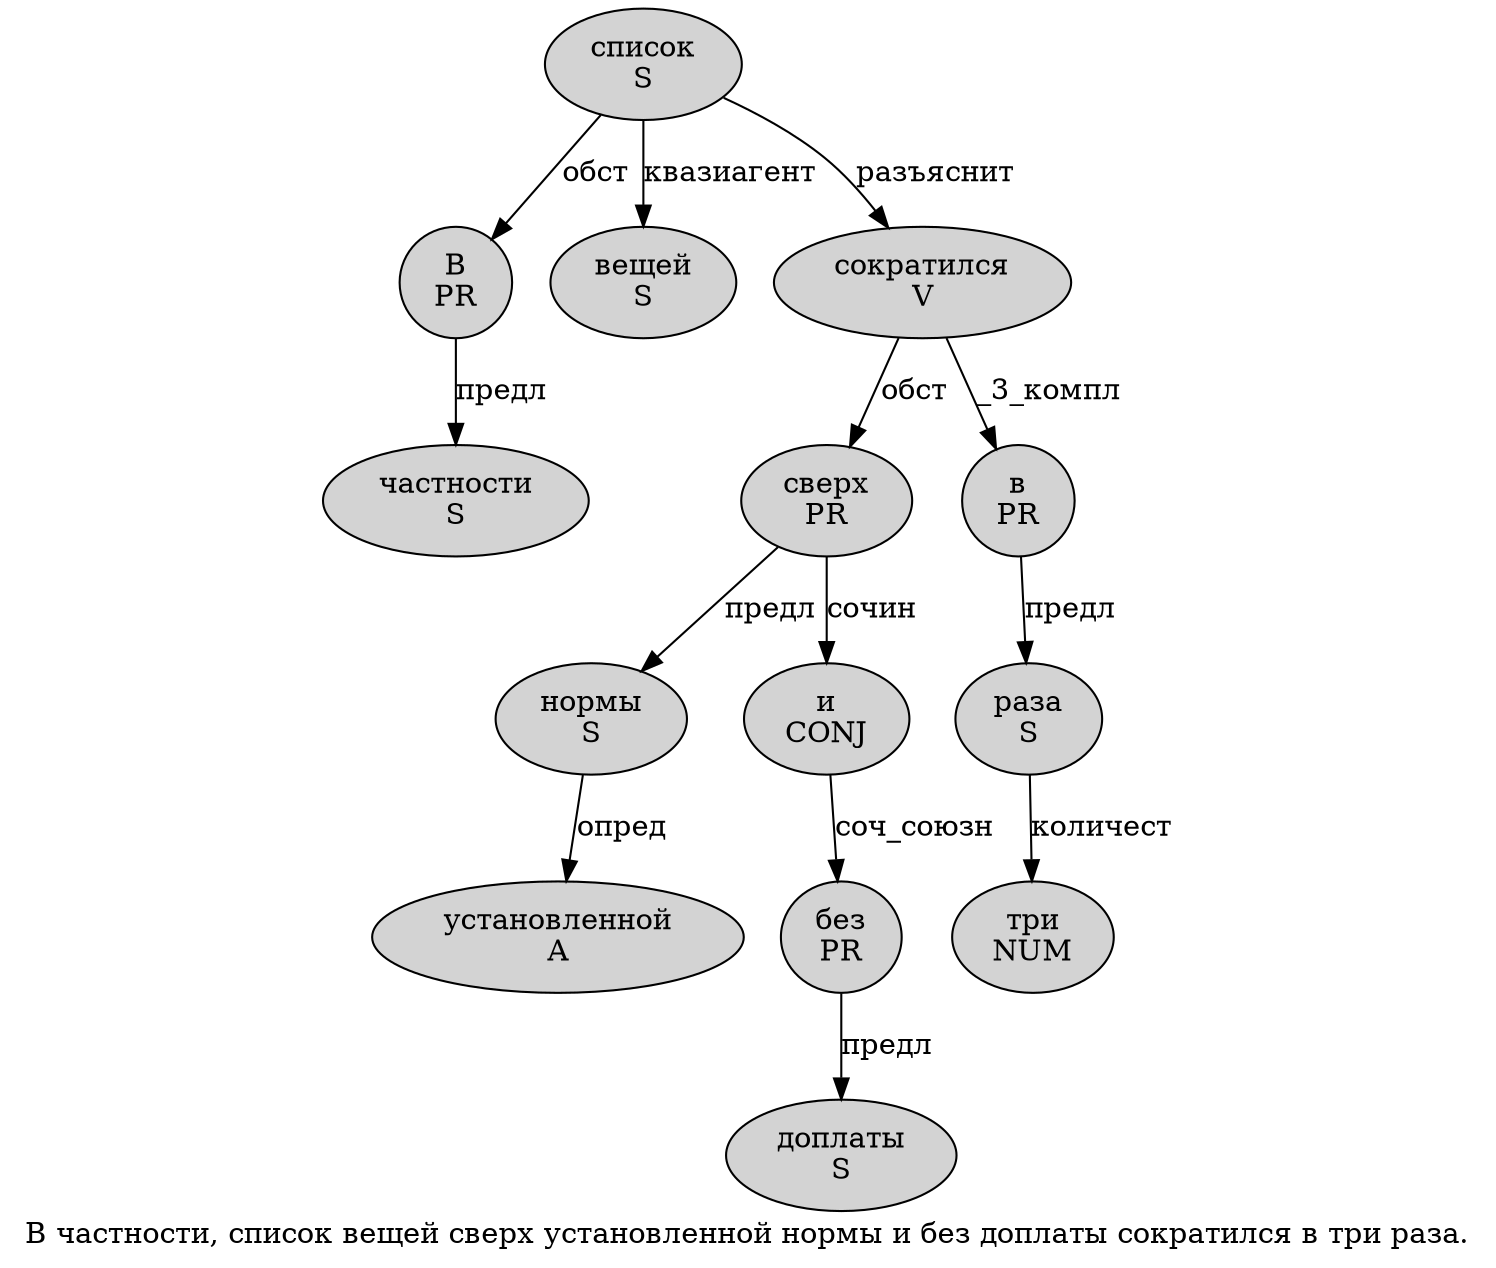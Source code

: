 digraph SENTENCE_1213 {
	graph [label="В частности, список вещей сверх установленной нормы и без доплаты сократился в три раза."]
	node [style=filled]
		0 [label="В
PR" color="" fillcolor=lightgray penwidth=1 shape=ellipse]
		1 [label="частности
S" color="" fillcolor=lightgray penwidth=1 shape=ellipse]
		3 [label="список
S" color="" fillcolor=lightgray penwidth=1 shape=ellipse]
		4 [label="вещей
S" color="" fillcolor=lightgray penwidth=1 shape=ellipse]
		5 [label="сверх
PR" color="" fillcolor=lightgray penwidth=1 shape=ellipse]
		6 [label="установленной
A" color="" fillcolor=lightgray penwidth=1 shape=ellipse]
		7 [label="нормы
S" color="" fillcolor=lightgray penwidth=1 shape=ellipse]
		8 [label="и
CONJ" color="" fillcolor=lightgray penwidth=1 shape=ellipse]
		9 [label="без
PR" color="" fillcolor=lightgray penwidth=1 shape=ellipse]
		10 [label="доплаты
S" color="" fillcolor=lightgray penwidth=1 shape=ellipse]
		11 [label="сократился
V" color="" fillcolor=lightgray penwidth=1 shape=ellipse]
		12 [label="в
PR" color="" fillcolor=lightgray penwidth=1 shape=ellipse]
		13 [label="три
NUM" color="" fillcolor=lightgray penwidth=1 shape=ellipse]
		14 [label="раза
S" color="" fillcolor=lightgray penwidth=1 shape=ellipse]
			11 -> 5 [label="обст"]
			11 -> 12 [label="_3_компл"]
			5 -> 7 [label="предл"]
			5 -> 8 [label="сочин"]
			8 -> 9 [label="соч_союзн"]
			3 -> 0 [label="обст"]
			3 -> 4 [label="квазиагент"]
			3 -> 11 [label="разъяснит"]
			7 -> 6 [label="опред"]
			9 -> 10 [label="предл"]
			14 -> 13 [label="количест"]
			0 -> 1 [label="предл"]
			12 -> 14 [label="предл"]
}
